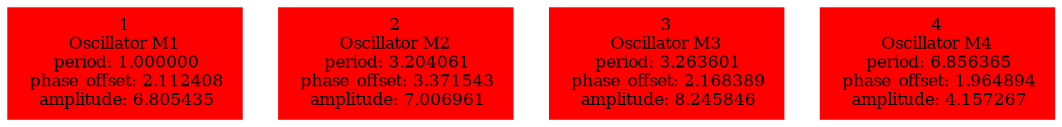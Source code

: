  digraph g{ forcelabels=true;
1 [label=<1<BR />Oscillator M1<BR /> period: 1.000000<BR /> phase_offset: 2.112408<BR /> amplitude: 6.805435>, shape=box,color=red,style=filled,fontsize=8];2 [label=<2<BR />Oscillator M2<BR /> period: 3.204061<BR /> phase_offset: 3.371543<BR /> amplitude: 7.006961>, shape=box,color=red,style=filled,fontsize=8];3 [label=<3<BR />Oscillator M3<BR /> period: 3.263601<BR /> phase_offset: 2.168389<BR /> amplitude: 8.245846>, shape=box,color=red,style=filled,fontsize=8];4 [label=<4<BR />Oscillator M4<BR /> period: 6.856365<BR /> phase_offset: 1.964894<BR /> amplitude: 4.157267>, shape=box,color=red,style=filled,fontsize=8]; }
